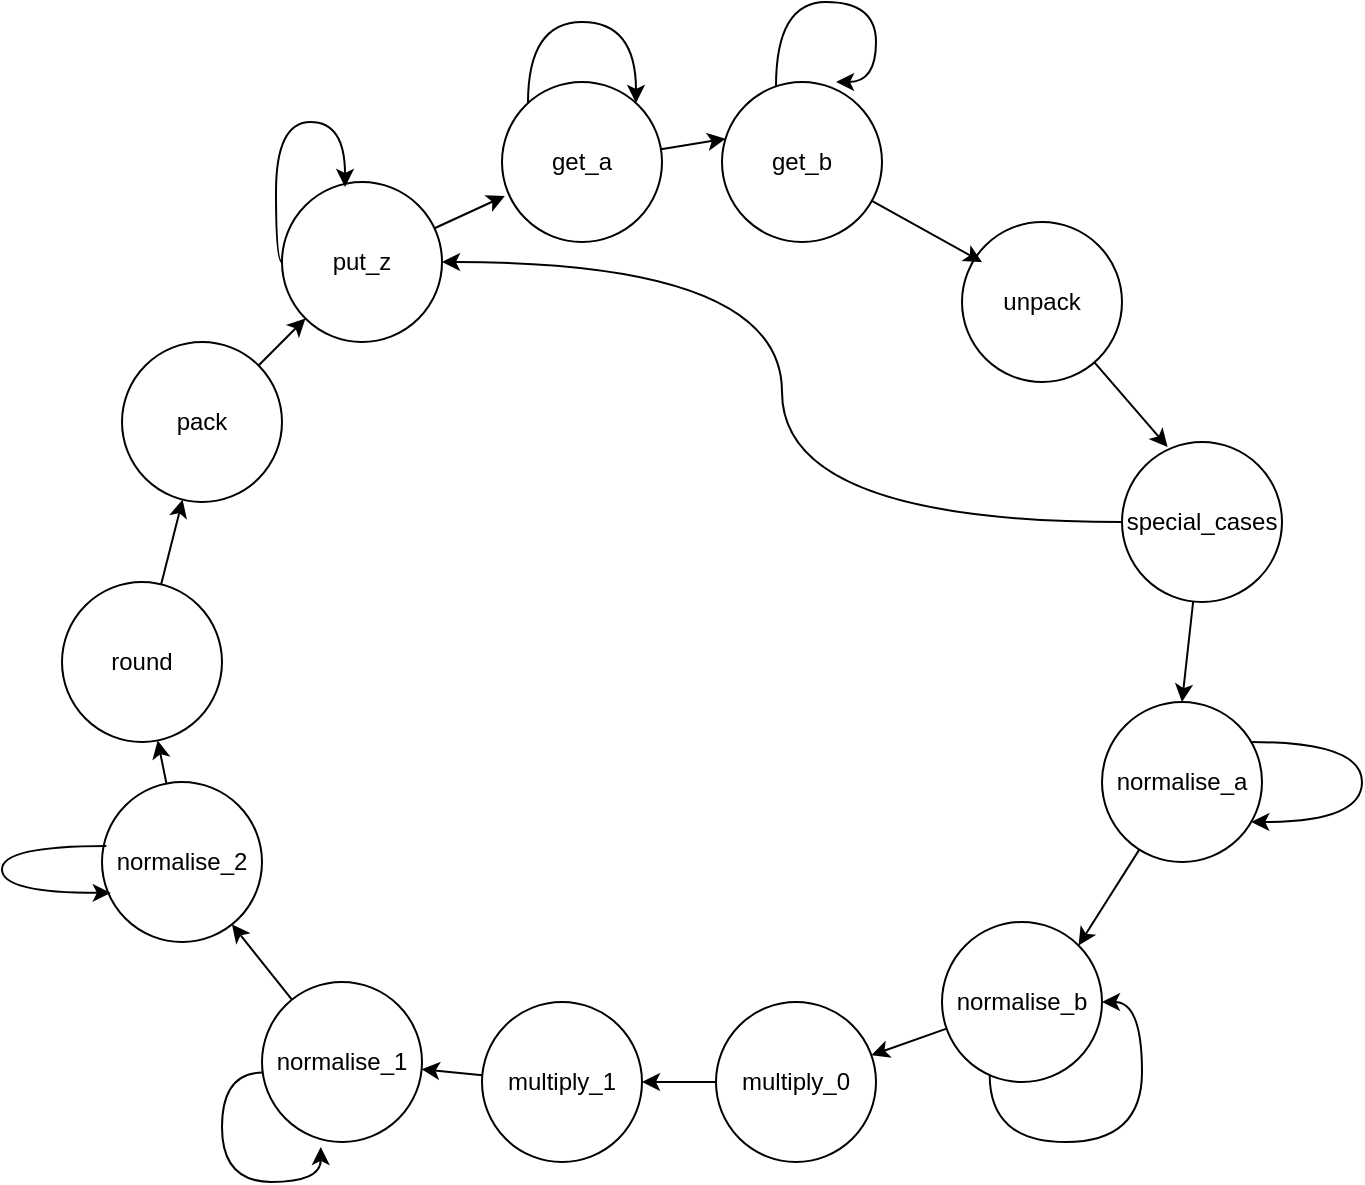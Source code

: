 <mxfile version="14.1.8" type="device"><diagram id="4U_KJdJEJHib58ngEwPv" name="Page-1"><mxGraphModel dx="771" dy="466" grid="1" gridSize="10" guides="1" tooltips="1" connect="1" arrows="1" fold="1" page="1" pageScale="1" pageWidth="850" pageHeight="1100" math="0" shadow="0"><root><mxCell id="0"/><mxCell id="1" parent="0"/><mxCell id="uRllAjKZnHy9lA1ar_ZV-73" style="edgeStyle=none;rounded=1;orthogonalLoop=1;jettySize=auto;html=1;entryX=0.022;entryY=0.355;entryDx=0;entryDy=0;entryPerimeter=0;" edge="1" parent="1" source="uRllAjKZnHy9lA1ar_ZV-57" target="uRllAjKZnHy9lA1ar_ZV-69"><mxGeometry relative="1" as="geometry"/></mxCell><mxCell id="uRllAjKZnHy9lA1ar_ZV-57" value="get_a" style="ellipse;whiteSpace=wrap;html=1;gradientColor=none;" vertex="1" parent="1"><mxGeometry x="303" y="210" width="80" height="80" as="geometry"/></mxCell><mxCell id="uRllAjKZnHy9lA1ar_ZV-84" style="edgeStyle=none;rounded=1;orthogonalLoop=1;jettySize=auto;html=1;" edge="1" parent="1" source="uRllAjKZnHy9lA1ar_ZV-59" target="uRllAjKZnHy9lA1ar_ZV-71"><mxGeometry relative="1" as="geometry"/></mxCell><mxCell id="uRllAjKZnHy9lA1ar_ZV-59" value="pack" style="ellipse;whiteSpace=wrap;html=1;gradientColor=none;" vertex="1" parent="1"><mxGeometry x="113" y="340" width="80" height="80" as="geometry"/></mxCell><mxCell id="uRllAjKZnHy9lA1ar_ZV-83" style="edgeStyle=none;rounded=1;orthogonalLoop=1;jettySize=auto;html=1;" edge="1" parent="1" source="uRllAjKZnHy9lA1ar_ZV-60" target="uRllAjKZnHy9lA1ar_ZV-59"><mxGeometry relative="1" as="geometry"/></mxCell><mxCell id="uRllAjKZnHy9lA1ar_ZV-60" value="round" style="ellipse;whiteSpace=wrap;html=1;gradientColor=none;" vertex="1" parent="1"><mxGeometry x="83" y="460" width="80" height="80" as="geometry"/></mxCell><mxCell id="uRllAjKZnHy9lA1ar_ZV-82" style="edgeStyle=none;rounded=1;orthogonalLoop=1;jettySize=auto;html=1;" edge="1" parent="1" source="uRllAjKZnHy9lA1ar_ZV-61" target="uRllAjKZnHy9lA1ar_ZV-60"><mxGeometry relative="1" as="geometry"/></mxCell><mxCell id="uRllAjKZnHy9lA1ar_ZV-61" value="normalise_2" style="ellipse;whiteSpace=wrap;html=1;gradientColor=none;" vertex="1" parent="1"><mxGeometry x="103" y="560" width="80" height="80" as="geometry"/></mxCell><mxCell id="uRllAjKZnHy9lA1ar_ZV-81" style="edgeStyle=none;rounded=1;orthogonalLoop=1;jettySize=auto;html=1;" edge="1" parent="1" source="uRllAjKZnHy9lA1ar_ZV-62" target="uRllAjKZnHy9lA1ar_ZV-61"><mxGeometry relative="1" as="geometry"/></mxCell><mxCell id="uRllAjKZnHy9lA1ar_ZV-62" value="normalise_1" style="ellipse;whiteSpace=wrap;html=1;gradientColor=none;" vertex="1" parent="1"><mxGeometry x="183" y="660" width="80" height="80" as="geometry"/></mxCell><mxCell id="uRllAjKZnHy9lA1ar_ZV-80" style="edgeStyle=none;rounded=1;orthogonalLoop=1;jettySize=auto;html=1;" edge="1" parent="1" source="uRllAjKZnHy9lA1ar_ZV-63" target="uRllAjKZnHy9lA1ar_ZV-62"><mxGeometry relative="1" as="geometry"/></mxCell><mxCell id="uRllAjKZnHy9lA1ar_ZV-63" value="&lt;span&gt;multiply_1&lt;/span&gt;" style="ellipse;whiteSpace=wrap;html=1;gradientColor=none;" vertex="1" parent="1"><mxGeometry x="293" y="670" width="80" height="80" as="geometry"/></mxCell><mxCell id="uRllAjKZnHy9lA1ar_ZV-79" style="edgeStyle=none;rounded=1;orthogonalLoop=1;jettySize=auto;html=1;entryX=1;entryY=0.5;entryDx=0;entryDy=0;" edge="1" parent="1" source="uRllAjKZnHy9lA1ar_ZV-64" target="uRllAjKZnHy9lA1ar_ZV-63"><mxGeometry relative="1" as="geometry"/></mxCell><mxCell id="uRllAjKZnHy9lA1ar_ZV-64" value="multiply_0" style="ellipse;whiteSpace=wrap;html=1;gradientColor=none;" vertex="1" parent="1"><mxGeometry x="410" y="670" width="80" height="80" as="geometry"/></mxCell><mxCell id="uRllAjKZnHy9lA1ar_ZV-78" style="edgeStyle=none;rounded=1;orthogonalLoop=1;jettySize=auto;html=1;" edge="1" parent="1" source="uRllAjKZnHy9lA1ar_ZV-65" target="uRllAjKZnHy9lA1ar_ZV-64"><mxGeometry relative="1" as="geometry"/></mxCell><mxCell id="uRllAjKZnHy9lA1ar_ZV-65" value="&lt;span&gt;normalise_b&lt;/span&gt;" style="ellipse;whiteSpace=wrap;html=1;gradientColor=none;" vertex="1" parent="1"><mxGeometry x="523" y="630" width="80" height="80" as="geometry"/></mxCell><mxCell id="uRllAjKZnHy9lA1ar_ZV-77" style="edgeStyle=none;rounded=1;orthogonalLoop=1;jettySize=auto;html=1;entryX=1;entryY=0;entryDx=0;entryDy=0;" edge="1" parent="1" source="uRllAjKZnHy9lA1ar_ZV-66" target="uRllAjKZnHy9lA1ar_ZV-65"><mxGeometry relative="1" as="geometry"/></mxCell><mxCell id="uRllAjKZnHy9lA1ar_ZV-66" value="normalise_a" style="ellipse;whiteSpace=wrap;html=1;gradientColor=none;" vertex="1" parent="1"><mxGeometry x="603" y="520" width="80" height="80" as="geometry"/></mxCell><mxCell id="uRllAjKZnHy9lA1ar_ZV-76" style="edgeStyle=none;rounded=1;orthogonalLoop=1;jettySize=auto;html=1;entryX=0.5;entryY=0;entryDx=0;entryDy=0;" edge="1" parent="1" source="uRllAjKZnHy9lA1ar_ZV-67" target="uRllAjKZnHy9lA1ar_ZV-66"><mxGeometry relative="1" as="geometry"/></mxCell><mxCell id="uRllAjKZnHy9lA1ar_ZV-91" style="edgeStyle=orthogonalEdgeStyle;curved=1;rounded=1;orthogonalLoop=1;jettySize=auto;html=1;exitX=0;exitY=0.5;exitDx=0;exitDy=0;entryX=1;entryY=0.5;entryDx=0;entryDy=0;" edge="1" parent="1" source="uRllAjKZnHy9lA1ar_ZV-67" target="uRllAjKZnHy9lA1ar_ZV-71"><mxGeometry relative="1" as="geometry"/></mxCell><mxCell id="uRllAjKZnHy9lA1ar_ZV-67" value="special_cases" style="ellipse;whiteSpace=wrap;html=1;gradientColor=none;" vertex="1" parent="1"><mxGeometry x="613" y="390" width="80" height="80" as="geometry"/></mxCell><mxCell id="uRllAjKZnHy9lA1ar_ZV-75" style="edgeStyle=none;rounded=1;orthogonalLoop=1;jettySize=auto;html=1;entryX=0.285;entryY=0.031;entryDx=0;entryDy=0;entryPerimeter=0;" edge="1" parent="1" source="uRllAjKZnHy9lA1ar_ZV-68" target="uRllAjKZnHy9lA1ar_ZV-67"><mxGeometry relative="1" as="geometry"/></mxCell><mxCell id="uRllAjKZnHy9lA1ar_ZV-68" value="unpack" style="ellipse;whiteSpace=wrap;html=1;gradientColor=none;" vertex="1" parent="1"><mxGeometry x="533" y="280" width="80" height="80" as="geometry"/></mxCell><mxCell id="uRllAjKZnHy9lA1ar_ZV-74" style="edgeStyle=none;rounded=1;orthogonalLoop=1;jettySize=auto;html=1;entryX=0.125;entryY=0.25;entryDx=0;entryDy=0;entryPerimeter=0;" edge="1" parent="1" source="uRllAjKZnHy9lA1ar_ZV-69" target="uRllAjKZnHy9lA1ar_ZV-68"><mxGeometry relative="1" as="geometry"/></mxCell><mxCell id="uRllAjKZnHy9lA1ar_ZV-69" value="get_b" style="ellipse;whiteSpace=wrap;html=1;gradientColor=none;" vertex="1" parent="1"><mxGeometry x="413" y="210" width="80" height="80" as="geometry"/></mxCell><mxCell id="uRllAjKZnHy9lA1ar_ZV-85" style="edgeStyle=none;rounded=1;orthogonalLoop=1;jettySize=auto;html=1;entryX=0.018;entryY=0.712;entryDx=0;entryDy=0;entryPerimeter=0;" edge="1" parent="1" source="uRllAjKZnHy9lA1ar_ZV-71" target="uRllAjKZnHy9lA1ar_ZV-57"><mxGeometry relative="1" as="geometry"/></mxCell><mxCell id="uRllAjKZnHy9lA1ar_ZV-71" value="put_z" style="ellipse;whiteSpace=wrap;html=1;gradientColor=none;" vertex="1" parent="1"><mxGeometry x="193" y="260" width="80" height="80" as="geometry"/></mxCell><mxCell id="uRllAjKZnHy9lA1ar_ZV-92" style="edgeStyle=orthogonalEdgeStyle;curved=1;rounded=1;orthogonalLoop=1;jettySize=auto;html=1;" edge="1" parent="1" source="uRllAjKZnHy9lA1ar_ZV-66" target="uRllAjKZnHy9lA1ar_ZV-66"><mxGeometry relative="1" as="geometry"><Array as="points"><mxPoint x="733" y="580"/></Array></mxGeometry></mxCell><mxCell id="uRllAjKZnHy9lA1ar_ZV-94" style="edgeStyle=orthogonalEdgeStyle;curved=1;rounded=1;orthogonalLoop=1;jettySize=auto;html=1;entryX=0.367;entryY=1.031;entryDx=0;entryDy=0;entryPerimeter=0;exitX=0.005;exitY=0.566;exitDx=0;exitDy=0;exitPerimeter=0;" edge="1" parent="1" source="uRllAjKZnHy9lA1ar_ZV-62" target="uRllAjKZnHy9lA1ar_ZV-62"><mxGeometry relative="1" as="geometry"/></mxCell><mxCell id="uRllAjKZnHy9lA1ar_ZV-98" style="edgeStyle=orthogonalEdgeStyle;curved=1;rounded=1;orthogonalLoop=1;jettySize=auto;html=1;entryX=0.055;entryY=0.693;entryDx=0;entryDy=0;entryPerimeter=0;exitX=0.027;exitY=0.4;exitDx=0;exitDy=0;exitPerimeter=0;" edge="1" parent="1" source="uRllAjKZnHy9lA1ar_ZV-61" target="uRllAjKZnHy9lA1ar_ZV-61"><mxGeometry relative="1" as="geometry"><Array as="points"><mxPoint x="53" y="592"/><mxPoint x="53" y="615"/></Array></mxGeometry></mxCell><mxCell id="uRllAjKZnHy9lA1ar_ZV-99" style="edgeStyle=orthogonalEdgeStyle;curved=1;rounded=1;orthogonalLoop=1;jettySize=auto;html=1;exitX=0.298;exitY=0.954;exitDx=0;exitDy=0;exitPerimeter=0;" edge="1" parent="1" source="uRllAjKZnHy9lA1ar_ZV-65" target="uRllAjKZnHy9lA1ar_ZV-65"><mxGeometry relative="1" as="geometry"><Array as="points"><mxPoint x="547" y="740"/><mxPoint x="623" y="740"/><mxPoint x="623" y="670"/></Array></mxGeometry></mxCell><mxCell id="uRllAjKZnHy9lA1ar_ZV-100" style="edgeStyle=orthogonalEdgeStyle;curved=1;rounded=1;orthogonalLoop=1;jettySize=auto;html=1;entryX=0.713;entryY=0;entryDx=0;entryDy=0;entryPerimeter=0;" edge="1" parent="1" source="uRllAjKZnHy9lA1ar_ZV-69" target="uRllAjKZnHy9lA1ar_ZV-69"><mxGeometry relative="1" as="geometry"><Array as="points"><mxPoint x="440" y="170"/><mxPoint x="490" y="170"/><mxPoint x="490" y="210"/></Array></mxGeometry></mxCell><mxCell id="uRllAjKZnHy9lA1ar_ZV-101" style="edgeStyle=orthogonalEdgeStyle;curved=1;rounded=1;orthogonalLoop=1;jettySize=auto;html=1;entryX=0.394;entryY=0.031;entryDx=0;entryDy=0;entryPerimeter=0;" edge="1" parent="1" source="uRllAjKZnHy9lA1ar_ZV-71" target="uRllAjKZnHy9lA1ar_ZV-71"><mxGeometry relative="1" as="geometry"><Array as="points"><mxPoint x="190" y="300"/><mxPoint x="190" y="230"/><mxPoint x="225" y="230"/></Array></mxGeometry></mxCell><mxCell id="uRllAjKZnHy9lA1ar_ZV-102" style="edgeStyle=orthogonalEdgeStyle;curved=1;rounded=1;orthogonalLoop=1;jettySize=auto;html=1;" edge="1" parent="1" source="uRllAjKZnHy9lA1ar_ZV-57" target="uRllAjKZnHy9lA1ar_ZV-57"><mxGeometry relative="1" as="geometry"><Array as="points"><mxPoint x="370" y="180"/></Array></mxGeometry></mxCell></root></mxGraphModel></diagram></mxfile>